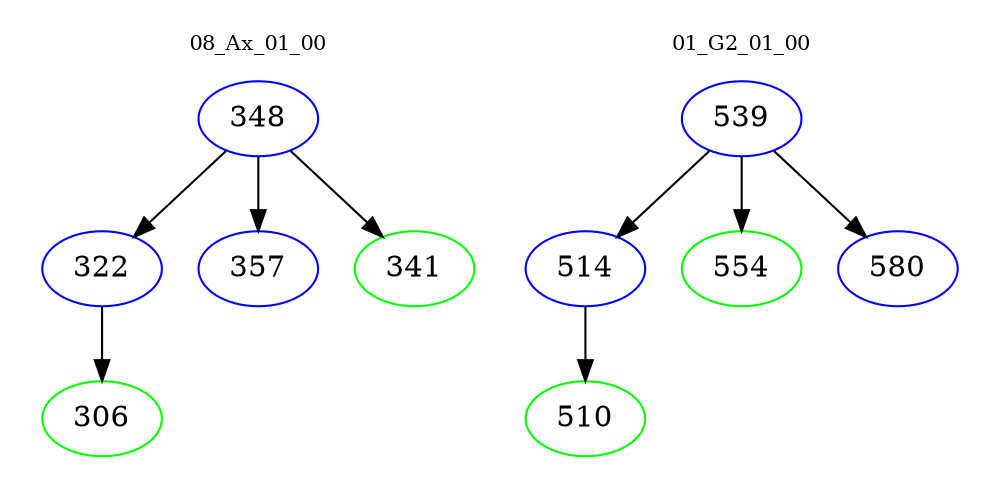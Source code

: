 digraph{
subgraph cluster_0 {
color = white
label = "08_Ax_01_00";
fontsize=10;
T0_348 [label="348", color="blue"]
T0_348 -> T0_322 [color="black"]
T0_322 [label="322", color="blue"]
T0_322 -> T0_306 [color="black"]
T0_306 [label="306", color="green"]
T0_348 -> T0_357 [color="black"]
T0_357 [label="357", color="blue"]
T0_348 -> T0_341 [color="black"]
T0_341 [label="341", color="green"]
}
subgraph cluster_1 {
color = white
label = "01_G2_01_00";
fontsize=10;
T1_539 [label="539", color="blue"]
T1_539 -> T1_514 [color="black"]
T1_514 [label="514", color="blue"]
T1_514 -> T1_510 [color="black"]
T1_510 [label="510", color="green"]
T1_539 -> T1_554 [color="black"]
T1_554 [label="554", color="green"]
T1_539 -> T1_580 [color="black"]
T1_580 [label="580", color="blue"]
}
}
